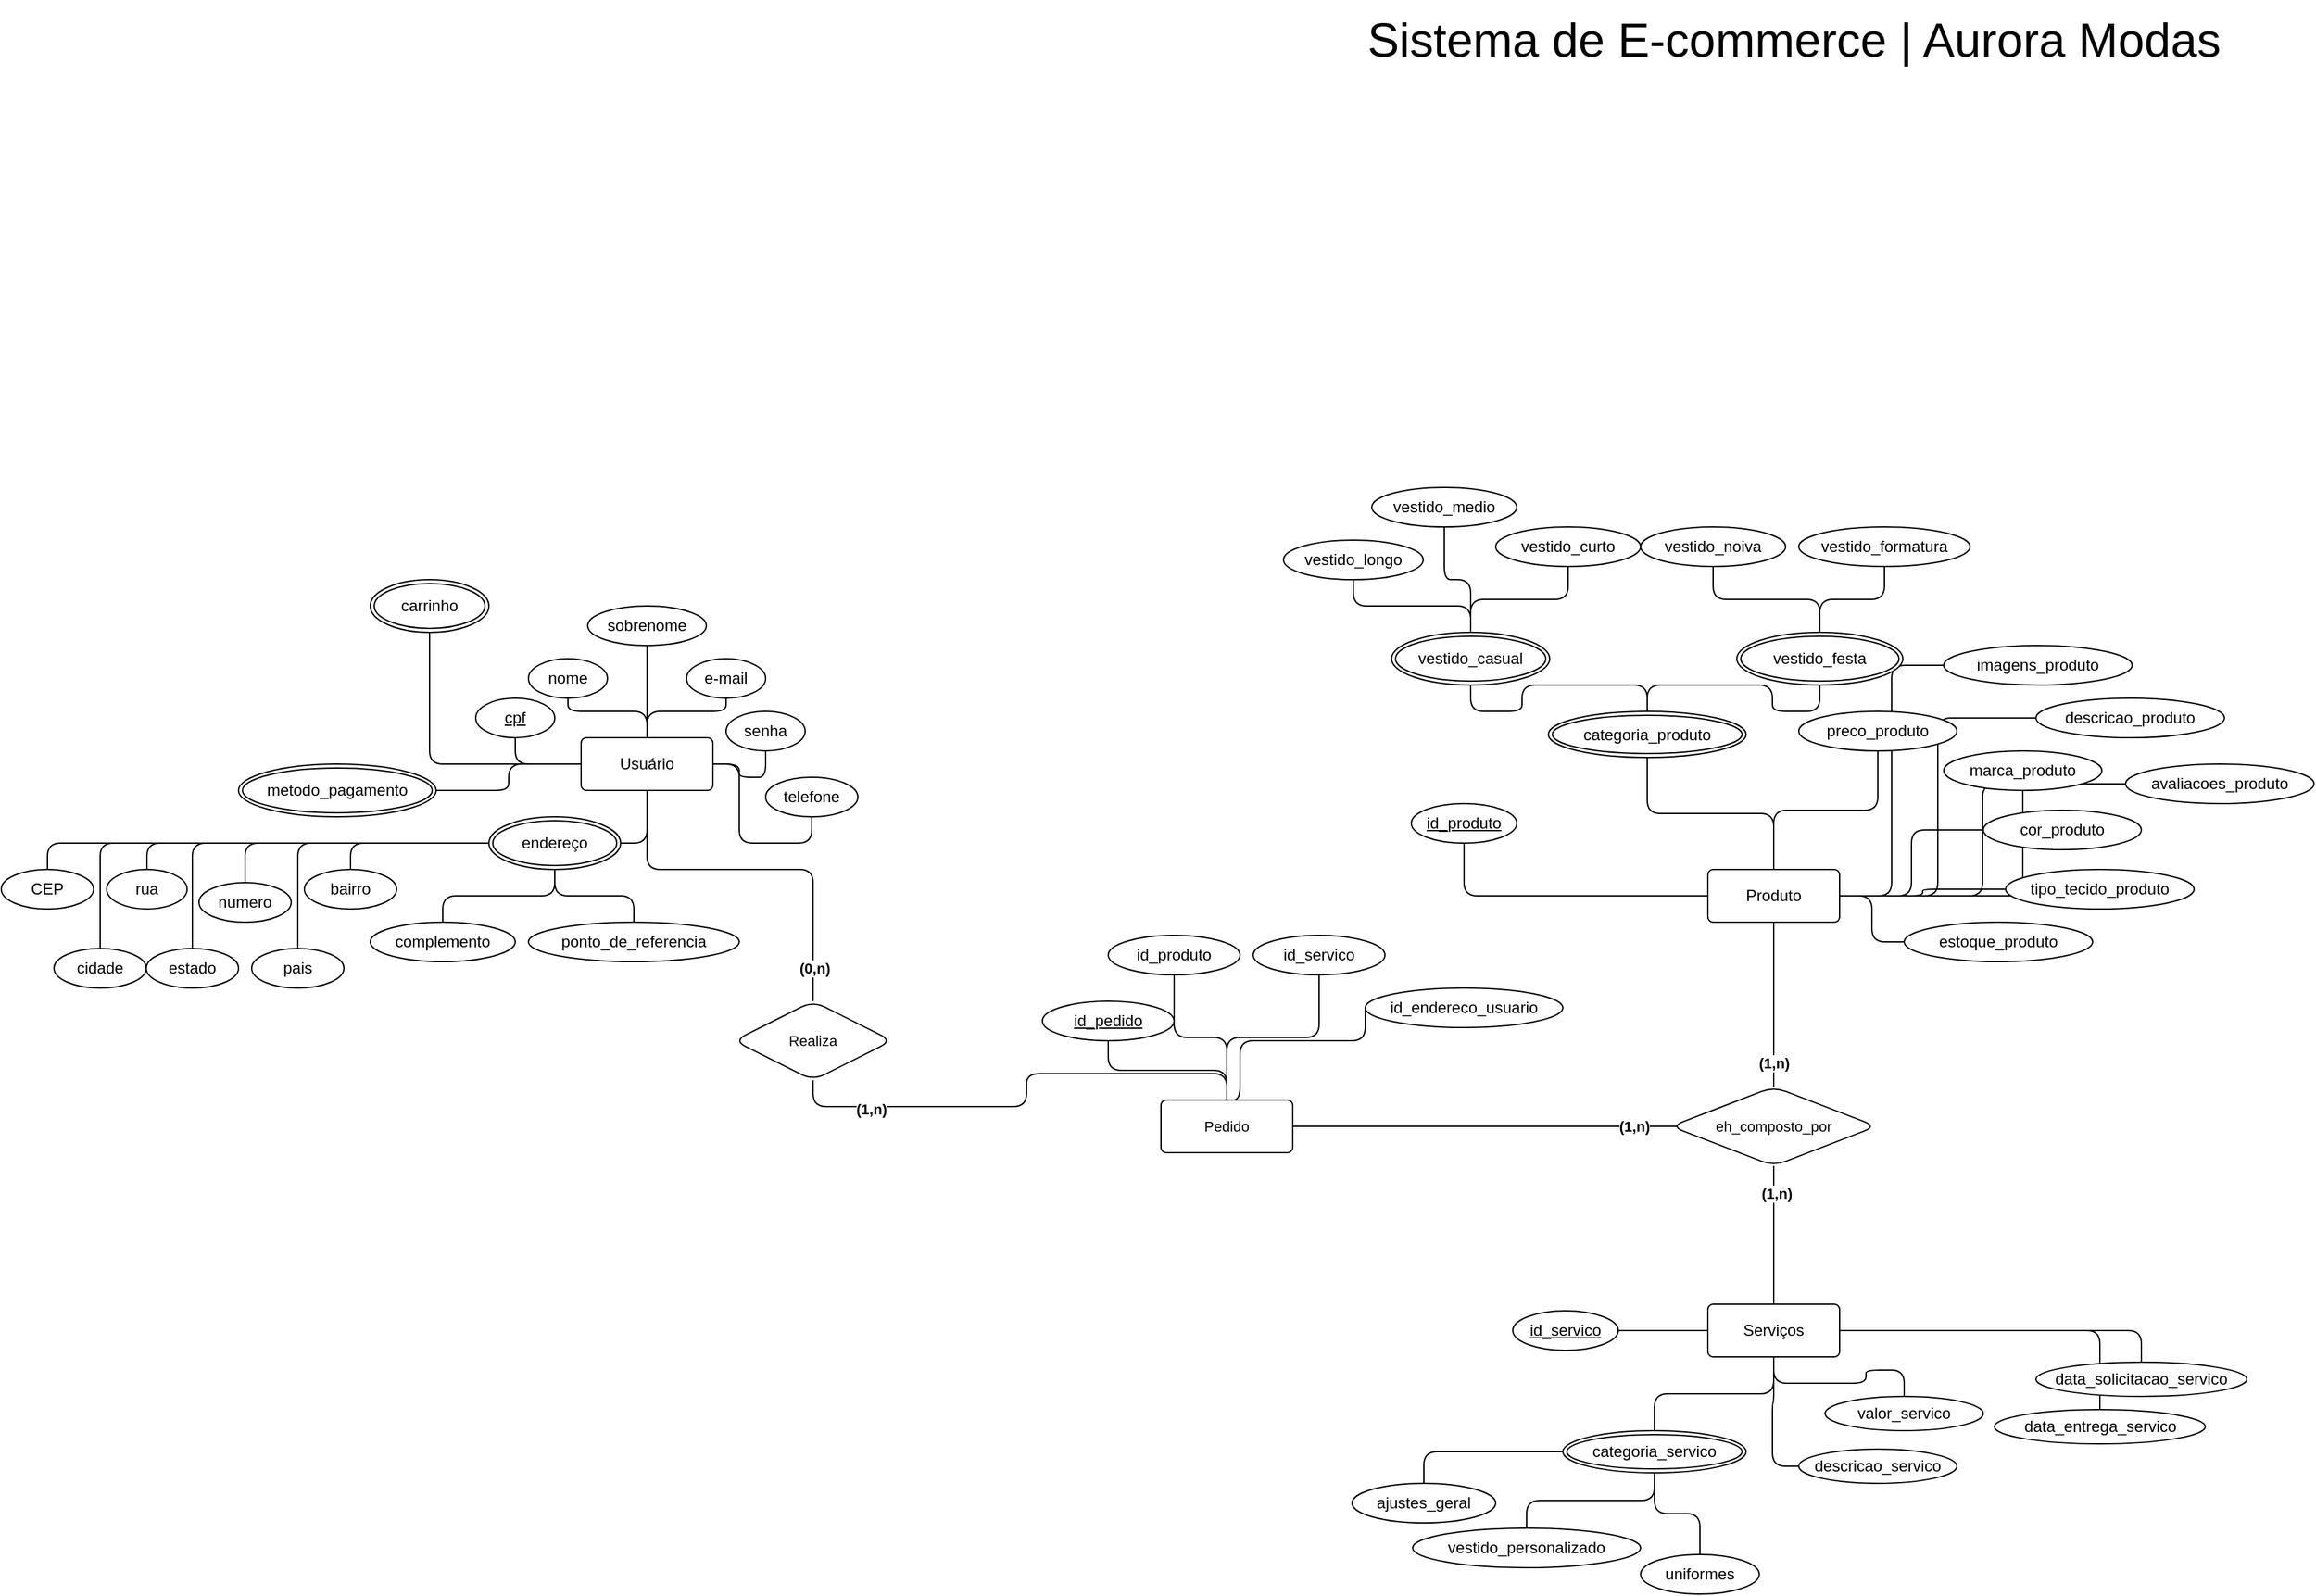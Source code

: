 <mxfile version="28.2.5">
  <diagram name="DER-modelo_conceitual" id="_IVKUvi_oqqvRrkZLEZQ">
    <mxGraphModel dx="2719" dy="2397" grid="1" gridSize="10" guides="1" tooltips="1" connect="1" arrows="1" fold="1" page="1" pageScale="1" pageWidth="827" pageHeight="1169" math="0" shadow="0">
      <root>
        <mxCell id="0" />
        <mxCell id="1" parent="0" />
        <mxCell id="jfpWovGagBecrgjIYNpG-1" value="&lt;span style=&quot;font-size: 36px;&quot;&gt;Sistema de E-commerce&amp;nbsp;&lt;/span&gt;&lt;span style=&quot;font-size: 36px; background-color: initial;&quot;&gt;| Aurora Modas&lt;/span&gt;" style="text;html=1;align=center;verticalAlign=middle;resizable=0;points=[];autosize=1;strokeColor=none;fillColor=none;rounded=1;labelBackgroundColor=none;" parent="1" vertex="1">
          <mxGeometry x="695" y="-270" width="670" height="60" as="geometry" />
        </mxCell>
        <mxCell id="jfpWovGagBecrgjIYNpG-4" style="edgeStyle=orthogonalEdgeStyle;rounded=1;orthogonalLoop=1;jettySize=auto;html=1;entryX=0.5;entryY=1;entryDx=0;entryDy=0;curved=0;endArrow=none;endFill=0;labelBackgroundColor=none;fontColor=default;" parent="1" source="jfpWovGagBecrgjIYNpG-2" target="jfpWovGagBecrgjIYNpG-3" edge="1">
          <mxGeometry relative="1" as="geometry" />
        </mxCell>
        <mxCell id="jfpWovGagBecrgjIYNpG-6" style="edgeStyle=orthogonalEdgeStyle;rounded=1;orthogonalLoop=1;jettySize=auto;html=1;entryX=0.5;entryY=1;entryDx=0;entryDy=0;curved=0;endArrow=none;endFill=0;labelBackgroundColor=none;fontColor=default;" parent="1" source="jfpWovGagBecrgjIYNpG-2" target="jfpWovGagBecrgjIYNpG-5" edge="1">
          <mxGeometry relative="1" as="geometry" />
        </mxCell>
        <mxCell id="jfpWovGagBecrgjIYNpG-10" style="edgeStyle=orthogonalEdgeStyle;rounded=1;orthogonalLoop=1;jettySize=auto;html=1;entryX=0.5;entryY=1;entryDx=0;entryDy=0;curved=0;endArrow=none;endFill=0;labelBackgroundColor=none;fontColor=default;" parent="1" source="jfpWovGagBecrgjIYNpG-2" target="jfpWovGagBecrgjIYNpG-9" edge="1">
          <mxGeometry relative="1" as="geometry" />
        </mxCell>
        <mxCell id="jfpWovGagBecrgjIYNpG-11" style="edgeStyle=orthogonalEdgeStyle;rounded=1;orthogonalLoop=1;jettySize=auto;html=1;entryX=0.5;entryY=1;entryDx=0;entryDy=0;curved=0;endArrow=none;endFill=0;labelBackgroundColor=none;fontColor=default;" parent="1" source="jfpWovGagBecrgjIYNpG-2" target="jfpWovGagBecrgjIYNpG-7" edge="1">
          <mxGeometry relative="1" as="geometry" />
        </mxCell>
        <mxCell id="jfpWovGagBecrgjIYNpG-12" style="edgeStyle=orthogonalEdgeStyle;rounded=1;orthogonalLoop=1;jettySize=auto;html=1;entryX=0.5;entryY=1;entryDx=0;entryDy=0;curved=0;endArrow=none;endFill=0;labelBackgroundColor=none;fontColor=default;" parent="1" source="jfpWovGagBecrgjIYNpG-2" target="jfpWovGagBecrgjIYNpG-8" edge="1">
          <mxGeometry relative="1" as="geometry" />
        </mxCell>
        <mxCell id="jfpWovGagBecrgjIYNpG-14" style="edgeStyle=orthogonalEdgeStyle;rounded=1;orthogonalLoop=1;jettySize=auto;html=1;entryX=1;entryY=0.5;entryDx=0;entryDy=0;curved=0;endArrow=none;endFill=0;labelBackgroundColor=none;fontColor=default;" parent="1" source="jfpWovGagBecrgjIYNpG-2" target="jfpWovGagBecrgjIYNpG-13" edge="1">
          <mxGeometry relative="1" as="geometry" />
        </mxCell>
        <mxCell id="jfpWovGagBecrgjIYNpG-38" style="edgeStyle=orthogonalEdgeStyle;rounded=1;orthogonalLoop=1;jettySize=auto;html=1;entryX=0.5;entryY=1;entryDx=0;entryDy=0;endArrow=none;endFill=0;curved=0;labelBackgroundColor=none;fontColor=default;" parent="1" source="jfpWovGagBecrgjIYNpG-2" target="jfpWovGagBecrgjIYNpG-37" edge="1">
          <mxGeometry relative="1" as="geometry" />
        </mxCell>
        <mxCell id="jfpWovGagBecrgjIYNpG-65" style="edgeStyle=orthogonalEdgeStyle;rounded=1;orthogonalLoop=1;jettySize=auto;html=1;endArrow=none;endFill=0;" parent="1" source="jfpWovGagBecrgjIYNpG-2" target="jfpWovGagBecrgjIYNpG-64" edge="1">
          <mxGeometry relative="1" as="geometry" />
        </mxCell>
        <mxCell id="jfpWovGagBecrgjIYNpG-93" style="edgeStyle=orthogonalEdgeStyle;rounded=1;orthogonalLoop=1;jettySize=auto;html=1;entryX=0.5;entryY=0;entryDx=0;entryDy=0;strokeColor=default;align=center;verticalAlign=middle;fontFamily=Helvetica;fontSize=11;fontColor=default;labelBackgroundColor=default;endArrow=none;endFill=0;" parent="1" source="jfpWovGagBecrgjIYNpG-2" target="jfpWovGagBecrgjIYNpG-91" edge="1">
          <mxGeometry relative="1" as="geometry">
            <Array as="points">
              <mxPoint x="160" y="390" />
              <mxPoint x="286" y="390" />
            </Array>
          </mxGeometry>
        </mxCell>
        <mxCell id="jfpWovGagBecrgjIYNpG-108" value="&lt;b&gt;(0,n)&lt;/b&gt;" style="edgeLabel;html=1;align=center;verticalAlign=middle;resizable=0;points=[];rounded=1;fontFamily=Helvetica;fontSize=11;fontColor=default;labelBackgroundColor=default;" parent="jfpWovGagBecrgjIYNpG-93" vertex="1" connectable="0">
          <mxGeometry x="0.821" y="1" relative="1" as="geometry">
            <mxPoint as="offset" />
          </mxGeometry>
        </mxCell>
        <mxCell id="jfpWovGagBecrgjIYNpG-101" style="edgeStyle=orthogonalEdgeStyle;rounded=1;orthogonalLoop=1;jettySize=auto;html=1;entryX=0.5;entryY=1;entryDx=0;entryDy=0;strokeColor=default;align=center;verticalAlign=middle;fontFamily=Helvetica;fontSize=11;fontColor=default;labelBackgroundColor=default;endArrow=none;endFill=0;" parent="1" source="jfpWovGagBecrgjIYNpG-2" target="jfpWovGagBecrgjIYNpG-99" edge="1">
          <mxGeometry relative="1" as="geometry" />
        </mxCell>
        <mxCell id="jfpWovGagBecrgjIYNpG-2" value="Usuário" style="rounded=1;arcSize=10;whiteSpace=wrap;html=1;align=center;labelBackgroundColor=none;" parent="1" vertex="1">
          <mxGeometry x="110" y="290" width="100" height="40" as="geometry" />
        </mxCell>
        <mxCell id="jfpWovGagBecrgjIYNpG-3" value="cpf" style="ellipse;whiteSpace=wrap;html=1;align=center;fontStyle=4;rounded=1;labelBackgroundColor=none;" parent="1" vertex="1">
          <mxGeometry x="30" y="260" width="60" height="30" as="geometry" />
        </mxCell>
        <mxCell id="jfpWovGagBecrgjIYNpG-5" value="nome" style="ellipse;whiteSpace=wrap;html=1;align=center;rounded=1;labelBackgroundColor=none;" parent="1" vertex="1">
          <mxGeometry x="70" y="230" width="60" height="30" as="geometry" />
        </mxCell>
        <mxCell id="jfpWovGagBecrgjIYNpG-7" value="e-mail" style="ellipse;whiteSpace=wrap;html=1;align=center;rounded=1;labelBackgroundColor=none;" parent="1" vertex="1">
          <mxGeometry x="190" y="230" width="60" height="30" as="geometry" />
        </mxCell>
        <mxCell id="jfpWovGagBecrgjIYNpG-8" value="senha" style="ellipse;whiteSpace=wrap;html=1;align=center;rounded=1;labelBackgroundColor=none;" parent="1" vertex="1">
          <mxGeometry x="220" y="270" width="60" height="30" as="geometry" />
        </mxCell>
        <mxCell id="jfpWovGagBecrgjIYNpG-9" value="telefone" style="ellipse;whiteSpace=wrap;html=1;align=center;rounded=1;labelBackgroundColor=none;" parent="1" vertex="1">
          <mxGeometry x="250" y="320" width="70" height="30" as="geometry" />
        </mxCell>
        <mxCell id="jfpWovGagBecrgjIYNpG-24" style="edgeStyle=orthogonalEdgeStyle;rounded=1;orthogonalLoop=1;jettySize=auto;html=1;entryX=0.5;entryY=0;entryDx=0;entryDy=0;curved=0;endArrow=none;endFill=0;labelBackgroundColor=none;fontColor=default;" parent="1" source="jfpWovGagBecrgjIYNpG-13" target="jfpWovGagBecrgjIYNpG-15" edge="1">
          <mxGeometry relative="1" as="geometry" />
        </mxCell>
        <mxCell id="jfpWovGagBecrgjIYNpG-26" style="edgeStyle=orthogonalEdgeStyle;rounded=1;orthogonalLoop=1;jettySize=auto;html=1;endArrow=none;endFill=0;curved=0;labelBackgroundColor=none;fontColor=default;" parent="1" source="jfpWovGagBecrgjIYNpG-13" target="jfpWovGagBecrgjIYNpG-17" edge="1">
          <mxGeometry relative="1" as="geometry" />
        </mxCell>
        <mxCell id="jfpWovGagBecrgjIYNpG-27" style="edgeStyle=orthogonalEdgeStyle;rounded=1;orthogonalLoop=1;jettySize=auto;html=1;entryX=0.5;entryY=0;entryDx=0;entryDy=0;curved=0;endArrow=none;endFill=0;labelBackgroundColor=none;fontColor=default;" parent="1" source="jfpWovGagBecrgjIYNpG-13" target="jfpWovGagBecrgjIYNpG-18" edge="1">
          <mxGeometry relative="1" as="geometry" />
        </mxCell>
        <mxCell id="jfpWovGagBecrgjIYNpG-28" style="edgeStyle=orthogonalEdgeStyle;rounded=1;orthogonalLoop=1;jettySize=auto;html=1;curved=0;endArrow=none;endFill=0;labelBackgroundColor=none;fontColor=default;" parent="1" source="jfpWovGagBecrgjIYNpG-13" target="jfpWovGagBecrgjIYNpG-22" edge="1">
          <mxGeometry relative="1" as="geometry" />
        </mxCell>
        <mxCell id="jfpWovGagBecrgjIYNpG-29" style="edgeStyle=orthogonalEdgeStyle;rounded=1;orthogonalLoop=1;jettySize=auto;html=1;curved=0;endArrow=none;endFill=0;labelBackgroundColor=none;fontColor=default;" parent="1" source="jfpWovGagBecrgjIYNpG-13" target="jfpWovGagBecrgjIYNpG-21" edge="1">
          <mxGeometry relative="1" as="geometry" />
        </mxCell>
        <mxCell id="jfpWovGagBecrgjIYNpG-30" style="edgeStyle=orthogonalEdgeStyle;rounded=1;orthogonalLoop=1;jettySize=auto;html=1;entryX=0.5;entryY=0;entryDx=0;entryDy=0;curved=0;endArrow=none;endFill=0;labelBackgroundColor=none;fontColor=default;" parent="1" source="jfpWovGagBecrgjIYNpG-13" target="jfpWovGagBecrgjIYNpG-20" edge="1">
          <mxGeometry relative="1" as="geometry" />
        </mxCell>
        <mxCell id="jfpWovGagBecrgjIYNpG-31" style="edgeStyle=orthogonalEdgeStyle;rounded=1;orthogonalLoop=1;jettySize=auto;html=1;curved=0;endArrow=none;endFill=0;labelBackgroundColor=none;fontColor=default;" parent="1" source="jfpWovGagBecrgjIYNpG-13" target="jfpWovGagBecrgjIYNpG-19" edge="1">
          <mxGeometry relative="1" as="geometry" />
        </mxCell>
        <mxCell id="jfpWovGagBecrgjIYNpG-32" style="edgeStyle=orthogonalEdgeStyle;rounded=1;orthogonalLoop=1;jettySize=auto;html=1;entryX=0.5;entryY=0;entryDx=0;entryDy=0;curved=0;endArrow=none;endFill=0;labelBackgroundColor=none;fontColor=default;" parent="1" source="jfpWovGagBecrgjIYNpG-13" target="jfpWovGagBecrgjIYNpG-23" edge="1">
          <mxGeometry relative="1" as="geometry" />
        </mxCell>
        <mxCell id="jfpWovGagBecrgjIYNpG-35" style="edgeStyle=orthogonalEdgeStyle;rounded=1;orthogonalLoop=1;jettySize=auto;html=1;entryX=0.5;entryY=0;entryDx=0;entryDy=0;curved=0;endArrow=none;endFill=0;labelBackgroundColor=none;fontColor=default;" parent="1" source="jfpWovGagBecrgjIYNpG-13" target="jfpWovGagBecrgjIYNpG-16" edge="1">
          <mxGeometry relative="1" as="geometry" />
        </mxCell>
        <mxCell id="jfpWovGagBecrgjIYNpG-13" value="endereço" style="ellipse;shape=doubleEllipse;margin=3;whiteSpace=wrap;html=1;align=center;rounded=1;labelBackgroundColor=none;" parent="1" vertex="1">
          <mxGeometry x="40" y="350" width="100" height="40" as="geometry" />
        </mxCell>
        <mxCell id="jfpWovGagBecrgjIYNpG-15" value="CEP" style="ellipse;whiteSpace=wrap;html=1;align=center;rounded=1;labelBackgroundColor=none;" parent="1" vertex="1">
          <mxGeometry x="-330" y="390" width="70" height="30" as="geometry" />
        </mxCell>
        <mxCell id="jfpWovGagBecrgjIYNpG-16" value="r&lt;span style=&quot;background-color: initial;&quot;&gt;ua&lt;/span&gt;" style="ellipse;whiteSpace=wrap;html=1;align=center;rounded=1;labelBackgroundColor=none;" parent="1" vertex="1">
          <mxGeometry x="-250" y="390" width="61" height="30" as="geometry" />
        </mxCell>
        <mxCell id="jfpWovGagBecrgjIYNpG-18" value="b&lt;span style=&quot;background-color: initial;&quot;&gt;airro&lt;/span&gt;" style="ellipse;whiteSpace=wrap;html=1;align=center;rounded=1;labelBackgroundColor=none;" parent="1" vertex="1">
          <mxGeometry x="-100" y="390" width="70" height="30" as="geometry" />
        </mxCell>
        <mxCell id="jfpWovGagBecrgjIYNpG-19" value="complemento" style="ellipse;whiteSpace=wrap;html=1;align=center;rounded=1;labelBackgroundColor=none;" parent="1" vertex="1">
          <mxGeometry x="-50" y="430" width="110" height="30" as="geometry" />
        </mxCell>
        <mxCell id="jfpWovGagBecrgjIYNpG-20" value="ponto_de_referencia" style="ellipse;whiteSpace=wrap;html=1;align=center;rounded=1;labelBackgroundColor=none;" parent="1" vertex="1">
          <mxGeometry x="70" y="430" width="160" height="30" as="geometry" />
        </mxCell>
        <mxCell id="jfpWovGagBecrgjIYNpG-21" value="cidade" style="ellipse;whiteSpace=wrap;html=1;align=center;rounded=1;labelBackgroundColor=none;" parent="1" vertex="1">
          <mxGeometry x="-290" y="450" width="70" height="30" as="geometry" />
        </mxCell>
        <mxCell id="jfpWovGagBecrgjIYNpG-22" value="estado" style="ellipse;whiteSpace=wrap;html=1;align=center;rounded=1;labelBackgroundColor=none;" parent="1" vertex="1">
          <mxGeometry x="-220" y="450" width="70" height="30" as="geometry" />
        </mxCell>
        <mxCell id="jfpWovGagBecrgjIYNpG-23" value="pais" style="ellipse;whiteSpace=wrap;html=1;align=center;rounded=1;labelBackgroundColor=none;" parent="1" vertex="1">
          <mxGeometry x="-140" y="450" width="70" height="30" as="geometry" />
        </mxCell>
        <mxCell id="jfpWovGagBecrgjIYNpG-17" value="numero" style="ellipse;whiteSpace=wrap;html=1;align=center;rounded=1;labelBackgroundColor=none;" parent="1" vertex="1">
          <mxGeometry x="-180" y="400" width="70" height="30" as="geometry" />
        </mxCell>
        <mxCell id="jfpWovGagBecrgjIYNpG-37" value="sobrenome" style="ellipse;whiteSpace=wrap;html=1;align=center;rounded=1;labelBackgroundColor=none;" parent="1" vertex="1">
          <mxGeometry x="115" y="190" width="90" height="30" as="geometry" />
        </mxCell>
        <mxCell id="jfpWovGagBecrgjIYNpG-66" style="edgeStyle=orthogonalEdgeStyle;rounded=1;orthogonalLoop=1;jettySize=auto;html=1;entryX=0.5;entryY=1;entryDx=0;entryDy=0;strokeColor=default;align=center;verticalAlign=middle;fontFamily=Helvetica;fontSize=11;fontColor=default;labelBackgroundColor=default;endArrow=none;endFill=0;" parent="1" source="jfpWovGagBecrgjIYNpG-41" target="jfpWovGagBecrgjIYNpG-44" edge="1">
          <mxGeometry relative="1" as="geometry" />
        </mxCell>
        <mxCell id="jfpWovGagBecrgjIYNpG-67" style="edgeStyle=orthogonalEdgeStyle;rounded=1;orthogonalLoop=1;jettySize=auto;html=1;entryX=0.5;entryY=1;entryDx=0;entryDy=0;strokeColor=default;align=center;verticalAlign=middle;fontFamily=Helvetica;fontSize=11;fontColor=default;labelBackgroundColor=default;endArrow=none;endFill=0;" parent="1" source="jfpWovGagBecrgjIYNpG-41" target="jfpWovGagBecrgjIYNpG-55" edge="1">
          <mxGeometry relative="1" as="geometry" />
        </mxCell>
        <mxCell id="jfpWovGagBecrgjIYNpG-68" style="edgeStyle=orthogonalEdgeStyle;rounded=1;orthogonalLoop=1;jettySize=auto;html=1;entryX=0.5;entryY=1;entryDx=0;entryDy=0;strokeColor=default;align=center;verticalAlign=middle;fontFamily=Helvetica;fontSize=11;fontColor=default;labelBackgroundColor=default;endArrow=none;endFill=0;" parent="1" source="jfpWovGagBecrgjIYNpG-41" target="jfpWovGagBecrgjIYNpG-56" edge="1">
          <mxGeometry relative="1" as="geometry" />
        </mxCell>
        <mxCell id="jfpWovGagBecrgjIYNpG-69" style="edgeStyle=orthogonalEdgeStyle;rounded=1;orthogonalLoop=1;jettySize=auto;html=1;entryX=0;entryY=0.5;entryDx=0;entryDy=0;strokeColor=default;align=center;verticalAlign=middle;fontFamily=Helvetica;fontSize=11;fontColor=default;labelBackgroundColor=default;endArrow=none;endFill=0;" parent="1" source="jfpWovGagBecrgjIYNpG-41" target="jfpWovGagBecrgjIYNpG-58" edge="1">
          <mxGeometry relative="1" as="geometry" />
        </mxCell>
        <mxCell id="jfpWovGagBecrgjIYNpG-70" style="edgeStyle=orthogonalEdgeStyle;rounded=1;orthogonalLoop=1;jettySize=auto;html=1;entryX=0;entryY=0.5;entryDx=0;entryDy=0;strokeColor=default;align=center;verticalAlign=middle;fontFamily=Helvetica;fontSize=11;fontColor=default;labelBackgroundColor=default;endArrow=none;endFill=0;" parent="1" source="jfpWovGagBecrgjIYNpG-41" target="jfpWovGagBecrgjIYNpG-59" edge="1">
          <mxGeometry relative="1" as="geometry" />
        </mxCell>
        <mxCell id="jfpWovGagBecrgjIYNpG-71" style="edgeStyle=orthogonalEdgeStyle;rounded=1;orthogonalLoop=1;jettySize=auto;html=1;entryX=0;entryY=0.5;entryDx=0;entryDy=0;strokeColor=default;align=center;verticalAlign=middle;fontFamily=Helvetica;fontSize=11;fontColor=default;labelBackgroundColor=default;endArrow=none;endFill=0;" parent="1" source="jfpWovGagBecrgjIYNpG-41" target="jfpWovGagBecrgjIYNpG-60" edge="1">
          <mxGeometry relative="1" as="geometry" />
        </mxCell>
        <mxCell id="jfpWovGagBecrgjIYNpG-72" style="edgeStyle=orthogonalEdgeStyle;rounded=1;orthogonalLoop=1;jettySize=auto;html=1;entryX=0;entryY=0.5;entryDx=0;entryDy=0;strokeColor=default;align=center;verticalAlign=middle;fontFamily=Helvetica;fontSize=11;fontColor=default;labelBackgroundColor=default;endArrow=none;endFill=0;" parent="1" source="jfpWovGagBecrgjIYNpG-41" target="jfpWovGagBecrgjIYNpG-63" edge="1">
          <mxGeometry relative="1" as="geometry" />
        </mxCell>
        <mxCell id="jfpWovGagBecrgjIYNpG-73" style="edgeStyle=orthogonalEdgeStyle;rounded=1;orthogonalLoop=1;jettySize=auto;html=1;entryX=0;entryY=0.5;entryDx=0;entryDy=0;strokeColor=default;align=center;verticalAlign=middle;fontFamily=Helvetica;fontSize=11;fontColor=default;labelBackgroundColor=default;endArrow=none;endFill=0;" parent="1" source="jfpWovGagBecrgjIYNpG-41" target="jfpWovGagBecrgjIYNpG-62" edge="1">
          <mxGeometry relative="1" as="geometry" />
        </mxCell>
        <mxCell id="jfpWovGagBecrgjIYNpG-74" style="edgeStyle=orthogonalEdgeStyle;rounded=1;orthogonalLoop=1;jettySize=auto;html=1;entryX=0;entryY=0.5;entryDx=0;entryDy=0;strokeColor=default;align=center;verticalAlign=middle;fontFamily=Helvetica;fontSize=11;fontColor=default;labelBackgroundColor=default;endArrow=none;endFill=0;" parent="1" source="jfpWovGagBecrgjIYNpG-41" target="jfpWovGagBecrgjIYNpG-61" edge="1">
          <mxGeometry relative="1" as="geometry" />
        </mxCell>
        <mxCell id="jfpWovGagBecrgjIYNpG-82" style="edgeStyle=orthogonalEdgeStyle;rounded=1;orthogonalLoop=1;jettySize=auto;html=1;entryX=0.5;entryY=1;entryDx=0;entryDy=0;strokeColor=default;align=center;verticalAlign=middle;fontFamily=Helvetica;fontSize=11;fontColor=default;labelBackgroundColor=default;endArrow=none;endFill=0;" parent="1" source="jfpWovGagBecrgjIYNpG-41" target="jfpWovGagBecrgjIYNpG-43" edge="1">
          <mxGeometry relative="1" as="geometry" />
        </mxCell>
        <mxCell id="jfpWovGagBecrgjIYNpG-41" value="Produto" style="rounded=1;arcSize=10;whiteSpace=wrap;html=1;align=center;labelBackgroundColor=none;" parent="1" vertex="1">
          <mxGeometry x="965" y="390" width="100" height="40" as="geometry" />
        </mxCell>
        <mxCell id="jfpWovGagBecrgjIYNpG-43" value="id_produto" style="ellipse;whiteSpace=wrap;html=1;align=center;fontStyle=4;rounded=1;" parent="1" vertex="1">
          <mxGeometry x="740" y="340" width="80" height="30" as="geometry" />
        </mxCell>
        <mxCell id="jfpWovGagBecrgjIYNpG-75" style="edgeStyle=orthogonalEdgeStyle;rounded=1;orthogonalLoop=1;jettySize=auto;html=1;entryX=0.5;entryY=1;entryDx=0;entryDy=0;strokeColor=default;align=center;verticalAlign=middle;fontFamily=Helvetica;fontSize=11;fontColor=default;labelBackgroundColor=default;endArrow=none;endFill=0;" parent="1" source="jfpWovGagBecrgjIYNpG-44" target="jfpWovGagBecrgjIYNpG-53" edge="1">
          <mxGeometry relative="1" as="geometry" />
        </mxCell>
        <mxCell id="jfpWovGagBecrgjIYNpG-76" style="edgeStyle=orthogonalEdgeStyle;rounded=1;orthogonalLoop=1;jettySize=auto;html=1;entryX=0.5;entryY=1;entryDx=0;entryDy=0;strokeColor=default;align=center;verticalAlign=middle;fontFamily=Helvetica;fontSize=11;fontColor=default;labelBackgroundColor=default;endArrow=none;endFill=0;" parent="1" source="jfpWovGagBecrgjIYNpG-44" target="jfpWovGagBecrgjIYNpG-54" edge="1">
          <mxGeometry relative="1" as="geometry" />
        </mxCell>
        <mxCell id="jfpWovGagBecrgjIYNpG-44" value="categoria_produto" style="ellipse;shape=doubleEllipse;margin=3;whiteSpace=wrap;html=1;align=center;rounded=1;" parent="1" vertex="1">
          <mxGeometry x="844" y="270" width="150" height="35" as="geometry" />
        </mxCell>
        <mxCell id="jfpWovGagBecrgjIYNpG-45" value="vestido_longo" style="ellipse;whiteSpace=wrap;html=1;align=center;rounded=1;" parent="1" vertex="1">
          <mxGeometry x="643" y="140" width="106" height="30" as="geometry" />
        </mxCell>
        <mxCell id="jfpWovGagBecrgjIYNpG-46" value="vestido_medio" style="ellipse;whiteSpace=wrap;html=1;align=center;rounded=1;" parent="1" vertex="1">
          <mxGeometry x="710" y="100" width="110" height="30" as="geometry" />
        </mxCell>
        <mxCell id="jfpWovGagBecrgjIYNpG-47" value="vestido_curto" style="ellipse;whiteSpace=wrap;html=1;align=center;rounded=1;" parent="1" vertex="1">
          <mxGeometry x="804" y="130" width="110" height="30" as="geometry" />
        </mxCell>
        <mxCell id="jfpWovGagBecrgjIYNpG-83" style="edgeStyle=orthogonalEdgeStyle;rounded=1;orthogonalLoop=1;jettySize=auto;html=1;strokeColor=default;align=center;verticalAlign=middle;fontFamily=Helvetica;fontSize=11;fontColor=default;labelBackgroundColor=default;endArrow=none;endFill=0;" parent="1" source="jfpWovGagBecrgjIYNpG-48" target="jfpWovGagBecrgjIYNpG-50" edge="1">
          <mxGeometry relative="1" as="geometry" />
        </mxCell>
        <mxCell id="jfpWovGagBecrgjIYNpG-84" style="edgeStyle=orthogonalEdgeStyle;rounded=1;orthogonalLoop=1;jettySize=auto;html=1;entryX=1;entryY=0.5;entryDx=0;entryDy=0;strokeColor=default;align=center;verticalAlign=middle;fontFamily=Helvetica;fontSize=11;fontColor=default;labelBackgroundColor=default;endArrow=none;endFill=0;" parent="1" source="jfpWovGagBecrgjIYNpG-48" target="jfpWovGagBecrgjIYNpG-49" edge="1">
          <mxGeometry relative="1" as="geometry" />
        </mxCell>
        <mxCell id="jfpWovGagBecrgjIYNpG-90" style="edgeStyle=orthogonalEdgeStyle;rounded=1;orthogonalLoop=1;jettySize=auto;html=1;entryX=0.5;entryY=0;entryDx=0;entryDy=0;strokeColor=default;align=center;verticalAlign=middle;fontFamily=Helvetica;fontSize=11;fontColor=default;labelBackgroundColor=default;endArrow=none;endFill=0;" parent="1" source="jfpWovGagBecrgjIYNpG-48" target="jfpWovGagBecrgjIYNpG-89" edge="1">
          <mxGeometry relative="1" as="geometry" />
        </mxCell>
        <mxCell id="jfpWovGagBecrgjIYNpG-118" style="edgeStyle=orthogonalEdgeStyle;rounded=1;orthogonalLoop=1;jettySize=auto;html=1;strokeColor=default;align=center;verticalAlign=middle;fontFamily=Helvetica;fontSize=11;fontColor=default;labelBackgroundColor=default;endArrow=none;endFill=0;" parent="1" source="jfpWovGagBecrgjIYNpG-48" target="jfpWovGagBecrgjIYNpG-117" edge="1">
          <mxGeometry relative="1" as="geometry" />
        </mxCell>
        <mxCell id="jfpWovGagBecrgjIYNpG-120" style="edgeStyle=orthogonalEdgeStyle;rounded=1;orthogonalLoop=1;jettySize=auto;html=1;entryX=0.5;entryY=0;entryDx=0;entryDy=0;strokeColor=default;align=center;verticalAlign=middle;fontFamily=Helvetica;fontSize=11;fontColor=default;labelBackgroundColor=default;endArrow=none;endFill=0;" parent="1" source="jfpWovGagBecrgjIYNpG-48" target="jfpWovGagBecrgjIYNpG-119" edge="1">
          <mxGeometry relative="1" as="geometry" />
        </mxCell>
        <mxCell id="jfpWovGagBecrgjIYNpG-122" style="edgeStyle=orthogonalEdgeStyle;rounded=1;orthogonalLoop=1;jettySize=auto;html=1;strokeColor=default;align=center;verticalAlign=middle;fontFamily=Helvetica;fontSize=11;fontColor=default;labelBackgroundColor=default;endArrow=none;endFill=0;entryX=0;entryY=0.5;entryDx=0;entryDy=0;" parent="1" source="jfpWovGagBecrgjIYNpG-48" target="jfpWovGagBecrgjIYNpG-121" edge="1">
          <mxGeometry relative="1" as="geometry" />
        </mxCell>
        <mxCell id="jfpWovGagBecrgjIYNpG-48" value="Serviç&lt;span style=&quot;background-color: initial;&quot;&gt;os&lt;/span&gt;" style="rounded=1;arcSize=10;whiteSpace=wrap;html=1;align=center;labelBackgroundColor=none;" parent="1" vertex="1">
          <mxGeometry x="965" y="720" width="100" height="40" as="geometry" />
        </mxCell>
        <mxCell id="jfpWovGagBecrgjIYNpG-49" value="id_servico" style="ellipse;whiteSpace=wrap;html=1;align=center;fontStyle=4;rounded=1;" parent="1" vertex="1">
          <mxGeometry x="817" y="725" width="80" height="30" as="geometry" />
        </mxCell>
        <mxCell id="jfpWovGagBecrgjIYNpG-87" style="edgeStyle=orthogonalEdgeStyle;rounded=1;orthogonalLoop=1;jettySize=auto;html=1;entryX=0.5;entryY=0;entryDx=0;entryDy=0;strokeColor=default;align=center;verticalAlign=middle;fontFamily=Helvetica;fontSize=11;fontColor=default;labelBackgroundColor=default;endArrow=none;endFill=0;" parent="1" source="jfpWovGagBecrgjIYNpG-50" target="jfpWovGagBecrgjIYNpG-85" edge="1">
          <mxGeometry relative="1" as="geometry" />
        </mxCell>
        <mxCell id="jfpWovGagBecrgjIYNpG-88" style="edgeStyle=orthogonalEdgeStyle;rounded=1;orthogonalLoop=1;jettySize=auto;html=1;entryX=0.5;entryY=0;entryDx=0;entryDy=0;strokeColor=default;align=center;verticalAlign=middle;fontFamily=Helvetica;fontSize=11;fontColor=default;labelBackgroundColor=default;endArrow=none;endFill=0;" parent="1" source="jfpWovGagBecrgjIYNpG-50" target="jfpWovGagBecrgjIYNpG-86" edge="1">
          <mxGeometry relative="1" as="geometry" />
        </mxCell>
        <mxCell id="jfpWovGagBecrgjIYNpG-125" style="edgeStyle=orthogonalEdgeStyle;rounded=1;orthogonalLoop=1;jettySize=auto;html=1;entryX=0.5;entryY=0;entryDx=0;entryDy=0;strokeColor=default;align=center;verticalAlign=middle;fontFamily=Helvetica;fontSize=11;fontColor=default;labelBackgroundColor=default;endArrow=none;endFill=0;" parent="1" source="jfpWovGagBecrgjIYNpG-50" target="jfpWovGagBecrgjIYNpG-124" edge="1">
          <mxGeometry relative="1" as="geometry" />
        </mxCell>
        <mxCell id="jfpWovGagBecrgjIYNpG-50" value="categoria_servico" style="ellipse;shape=doubleEllipse;margin=3;whiteSpace=wrap;html=1;align=center;rounded=1;" parent="1" vertex="1">
          <mxGeometry x="855" y="816" width="139" height="32" as="geometry" />
        </mxCell>
        <mxCell id="jfpWovGagBecrgjIYNpG-51" value="vestido_noiva" style="ellipse;whiteSpace=wrap;html=1;align=center;rounded=1;" parent="1" vertex="1">
          <mxGeometry x="914" y="130" width="110" height="30" as="geometry" />
        </mxCell>
        <mxCell id="jfpWovGagBecrgjIYNpG-52" value="vestido_formatura" style="ellipse;whiteSpace=wrap;html=1;align=center;rounded=1;" parent="1" vertex="1">
          <mxGeometry x="1034" y="130" width="130" height="30" as="geometry" />
        </mxCell>
        <mxCell id="jfpWovGagBecrgjIYNpG-77" style="edgeStyle=orthogonalEdgeStyle;rounded=1;orthogonalLoop=1;jettySize=auto;html=1;entryX=0.5;entryY=1;entryDx=0;entryDy=0;strokeColor=default;align=center;verticalAlign=middle;fontFamily=Helvetica;fontSize=11;fontColor=default;labelBackgroundColor=default;endArrow=none;endFill=0;" parent="1" source="jfpWovGagBecrgjIYNpG-53" target="jfpWovGagBecrgjIYNpG-45" edge="1">
          <mxGeometry relative="1" as="geometry" />
        </mxCell>
        <mxCell id="jfpWovGagBecrgjIYNpG-78" style="edgeStyle=orthogonalEdgeStyle;rounded=1;orthogonalLoop=1;jettySize=auto;html=1;strokeColor=default;align=center;verticalAlign=middle;fontFamily=Helvetica;fontSize=11;fontColor=default;labelBackgroundColor=default;endArrow=none;endFill=0;" parent="1" source="jfpWovGagBecrgjIYNpG-53" target="jfpWovGagBecrgjIYNpG-46" edge="1">
          <mxGeometry relative="1" as="geometry" />
        </mxCell>
        <mxCell id="jfpWovGagBecrgjIYNpG-79" style="edgeStyle=orthogonalEdgeStyle;rounded=1;orthogonalLoop=1;jettySize=auto;html=1;entryX=0.5;entryY=1;entryDx=0;entryDy=0;strokeColor=default;align=center;verticalAlign=middle;fontFamily=Helvetica;fontSize=11;fontColor=default;labelBackgroundColor=default;endArrow=none;endFill=0;" parent="1" source="jfpWovGagBecrgjIYNpG-53" target="jfpWovGagBecrgjIYNpG-47" edge="1">
          <mxGeometry relative="1" as="geometry" />
        </mxCell>
        <mxCell id="jfpWovGagBecrgjIYNpG-53" value="vestido_casual" style="ellipse;shape=doubleEllipse;margin=3;whiteSpace=wrap;html=1;align=center;rounded=1;" parent="1" vertex="1">
          <mxGeometry x="725" y="210" width="120" height="40" as="geometry" />
        </mxCell>
        <mxCell id="jfpWovGagBecrgjIYNpG-80" style="edgeStyle=orthogonalEdgeStyle;rounded=1;orthogonalLoop=1;jettySize=auto;html=1;entryX=0.5;entryY=1;entryDx=0;entryDy=0;strokeColor=default;align=center;verticalAlign=middle;fontFamily=Helvetica;fontSize=11;fontColor=default;labelBackgroundColor=default;endArrow=none;endFill=0;" parent="1" source="jfpWovGagBecrgjIYNpG-54" target="jfpWovGagBecrgjIYNpG-51" edge="1">
          <mxGeometry relative="1" as="geometry" />
        </mxCell>
        <mxCell id="jfpWovGagBecrgjIYNpG-81" style="edgeStyle=orthogonalEdgeStyle;rounded=1;orthogonalLoop=1;jettySize=auto;html=1;entryX=0.5;entryY=1;entryDx=0;entryDy=0;strokeColor=default;align=center;verticalAlign=middle;fontFamily=Helvetica;fontSize=11;fontColor=default;labelBackgroundColor=default;endArrow=none;endFill=0;" parent="1" source="jfpWovGagBecrgjIYNpG-54" target="jfpWovGagBecrgjIYNpG-52" edge="1">
          <mxGeometry relative="1" as="geometry" />
        </mxCell>
        <mxCell id="jfpWovGagBecrgjIYNpG-54" value="vestido_festa" style="ellipse;shape=doubleEllipse;margin=3;whiteSpace=wrap;html=1;align=center;rounded=1;" parent="1" vertex="1">
          <mxGeometry x="987" y="210" width="126" height="40" as="geometry" />
        </mxCell>
        <mxCell id="jfpWovGagBecrgjIYNpG-55" value="preco_produto" style="ellipse;whiteSpace=wrap;html=1;align=center;rounded=1;" parent="1" vertex="1">
          <mxGeometry x="1034" y="270" width="120" height="30" as="geometry" />
        </mxCell>
        <mxCell id="jfpWovGagBecrgjIYNpG-56" value="marca_produto" style="ellipse;whiteSpace=wrap;html=1;align=center;rounded=1;" parent="1" vertex="1">
          <mxGeometry x="1144" y="300" width="120" height="30" as="geometry" />
        </mxCell>
        <mxCell id="jfpWovGagBecrgjIYNpG-58" value="cor_produto" style="ellipse;whiteSpace=wrap;html=1;align=center;rounded=1;" parent="1" vertex="1">
          <mxGeometry x="1174" y="345" width="120" height="30" as="geometry" />
        </mxCell>
        <mxCell id="jfpWovGagBecrgjIYNpG-59" value="tipo_tecido_produto" style="ellipse;whiteSpace=wrap;html=1;align=center;rounded=1;" parent="1" vertex="1">
          <mxGeometry x="1191" y="390" width="143" height="30" as="geometry" />
        </mxCell>
        <mxCell id="jfpWovGagBecrgjIYNpG-60" value="estoque_produto" style="ellipse;whiteSpace=wrap;html=1;align=center;rounded=1;" parent="1" vertex="1">
          <mxGeometry x="1114" y="430" width="143" height="30" as="geometry" />
        </mxCell>
        <mxCell id="jfpWovGagBecrgjIYNpG-61" value="imagens_produto" style="ellipse;whiteSpace=wrap;html=1;align=center;rounded=1;" parent="1" vertex="1">
          <mxGeometry x="1144" y="220" width="143" height="30" as="geometry" />
        </mxCell>
        <mxCell id="jfpWovGagBecrgjIYNpG-62" value="descricao_produto" style="ellipse;whiteSpace=wrap;html=1;align=center;rounded=1;" parent="1" vertex="1">
          <mxGeometry x="1214" y="260" width="143" height="30" as="geometry" />
        </mxCell>
        <mxCell id="jfpWovGagBecrgjIYNpG-63" value="avaliacoes_produto" style="ellipse;whiteSpace=wrap;html=1;align=center;rounded=1;" parent="1" vertex="1">
          <mxGeometry x="1282" y="310" width="143" height="30" as="geometry" />
        </mxCell>
        <mxCell id="jfpWovGagBecrgjIYNpG-64" value="metodo_pagamento" style="ellipse;shape=doubleEllipse;margin=3;whiteSpace=wrap;html=1;align=center;rounded=1;labelBackgroundColor=none;" parent="1" vertex="1">
          <mxGeometry x="-150" y="310" width="150" height="40" as="geometry" />
        </mxCell>
        <mxCell id="jfpWovGagBecrgjIYNpG-85" value="ajustes_geral" style="ellipse;whiteSpace=wrap;html=1;align=center;rounded=1;" parent="1" vertex="1">
          <mxGeometry x="695" y="856" width="109" height="30" as="geometry" />
        </mxCell>
        <mxCell id="jfpWovGagBecrgjIYNpG-86" value="vestido_personalizado" style="ellipse;whiteSpace=wrap;html=1;align=center;rounded=1;" parent="1" vertex="1">
          <mxGeometry x="741" y="890" width="173" height="30" as="geometry" />
        </mxCell>
        <mxCell id="jfpWovGagBecrgjIYNpG-89" value="valor_servico" style="ellipse;whiteSpace=wrap;html=1;align=center;rounded=1;" parent="1" vertex="1">
          <mxGeometry x="1054" y="790" width="120" height="26" as="geometry" />
        </mxCell>
        <mxCell id="jfpWovGagBecrgjIYNpG-94" style="edgeStyle=orthogonalEdgeStyle;rounded=1;orthogonalLoop=1;jettySize=auto;html=1;strokeColor=default;align=center;verticalAlign=middle;fontFamily=Helvetica;fontSize=11;fontColor=default;labelBackgroundColor=default;endArrow=none;endFill=0;exitX=0.5;exitY=1;exitDx=0;exitDy=0;" parent="1" source="jfpWovGagBecrgjIYNpG-91" target="jfpWovGagBecrgjIYNpG-92" edge="1">
          <mxGeometry relative="1" as="geometry">
            <mxPoint x="346" y="520" as="sourcePoint" />
          </mxGeometry>
        </mxCell>
        <mxCell id="jfpWovGagBecrgjIYNpG-107" value="&lt;b&gt;(1,n)&lt;/b&gt;" style="edgeLabel;html=1;align=center;verticalAlign=middle;resizable=0;points=[];rounded=1;fontFamily=Helvetica;fontSize=11;fontColor=default;labelBackgroundColor=default;" parent="jfpWovGagBecrgjIYNpG-94" vertex="1" connectable="0">
          <mxGeometry x="-0.662" y="-2" relative="1" as="geometry">
            <mxPoint as="offset" />
          </mxGeometry>
        </mxCell>
        <mxCell id="jfpWovGagBecrgjIYNpG-91" value="Realiza" style="shape=rhombus;perimeter=rhombusPerimeter;whiteSpace=wrap;html=1;align=center;rounded=1;fontFamily=Helvetica;fontSize=11;fontColor=default;labelBackgroundColor=default;" parent="1" vertex="1">
          <mxGeometry x="226" y="490" width="120" height="60" as="geometry" />
        </mxCell>
        <mxCell id="jfpWovGagBecrgjIYNpG-102" style="edgeStyle=orthogonalEdgeStyle;rounded=1;orthogonalLoop=1;jettySize=auto;html=1;entryX=0.5;entryY=1;entryDx=0;entryDy=0;strokeColor=default;align=center;verticalAlign=middle;fontFamily=Helvetica;fontSize=11;fontColor=default;labelBackgroundColor=default;endArrow=none;endFill=0;" parent="1" source="jfpWovGagBecrgjIYNpG-92" target="jfpWovGagBecrgjIYNpG-98" edge="1">
          <mxGeometry relative="1" as="geometry" />
        </mxCell>
        <mxCell id="jfpWovGagBecrgjIYNpG-103" style="edgeStyle=orthogonalEdgeStyle;rounded=1;orthogonalLoop=1;jettySize=auto;html=1;strokeColor=default;align=center;verticalAlign=middle;fontFamily=Helvetica;fontSize=11;fontColor=default;labelBackgroundColor=default;endArrow=none;endFill=0;" parent="1" source="jfpWovGagBecrgjIYNpG-92" target="jfpWovGagBecrgjIYNpG-95" edge="1">
          <mxGeometry relative="1" as="geometry" />
        </mxCell>
        <mxCell id="jfpWovGagBecrgjIYNpG-104" style="edgeStyle=orthogonalEdgeStyle;rounded=1;orthogonalLoop=1;jettySize=auto;html=1;strokeColor=default;align=center;verticalAlign=middle;fontFamily=Helvetica;fontSize=11;fontColor=default;labelBackgroundColor=default;endArrow=none;endFill=0;" parent="1" source="jfpWovGagBecrgjIYNpG-92" target="jfpWovGagBecrgjIYNpG-96" edge="1">
          <mxGeometry relative="1" as="geometry" />
        </mxCell>
        <mxCell id="jfpWovGagBecrgjIYNpG-105" style="edgeStyle=orthogonalEdgeStyle;rounded=1;orthogonalLoop=1;jettySize=auto;html=1;entryX=0;entryY=0.5;entryDx=0;entryDy=0;strokeColor=default;align=center;verticalAlign=middle;fontFamily=Helvetica;fontSize=11;fontColor=default;labelBackgroundColor=default;endArrow=none;endFill=0;exitX=0.5;exitY=0;exitDx=0;exitDy=0;" parent="1" source="jfpWovGagBecrgjIYNpG-92" target="jfpWovGagBecrgjIYNpG-97" edge="1">
          <mxGeometry relative="1" as="geometry">
            <Array as="points">
              <mxPoint x="610" y="520" />
              <mxPoint x="705" y="520" />
            </Array>
          </mxGeometry>
        </mxCell>
        <mxCell id="jfpWovGagBecrgjIYNpG-113" style="edgeStyle=orthogonalEdgeStyle;rounded=1;orthogonalLoop=1;jettySize=auto;html=1;strokeColor=default;align=center;verticalAlign=middle;fontFamily=Helvetica;fontSize=11;fontColor=default;labelBackgroundColor=default;endArrow=none;endFill=0;entryX=0.083;entryY=0.5;entryDx=0;entryDy=0;entryPerimeter=0;" parent="1" source="jfpWovGagBecrgjIYNpG-92" target="jfpWovGagBecrgjIYNpG-110" edge="1">
          <mxGeometry relative="1" as="geometry" />
        </mxCell>
        <mxCell id="jfpWovGagBecrgjIYNpG-114" value="&lt;b&gt;(1,n)&lt;/b&gt;" style="edgeLabel;html=1;align=center;verticalAlign=middle;resizable=0;points=[];rounded=1;fontFamily=Helvetica;fontSize=11;fontColor=default;labelBackgroundColor=default;" parent="jfpWovGagBecrgjIYNpG-113" vertex="1" connectable="0">
          <mxGeometry x="0.723" relative="1" as="geometry">
            <mxPoint as="offset" />
          </mxGeometry>
        </mxCell>
        <mxCell id="jfpWovGagBecrgjIYNpG-92" value="Pedido" style="rounded=1;arcSize=10;whiteSpace=wrap;html=1;align=center;fontFamily=Helvetica;fontSize=11;fontColor=default;labelBackgroundColor=default;" parent="1" vertex="1">
          <mxGeometry x="550" y="565" width="100" height="40" as="geometry" />
        </mxCell>
        <mxCell id="jfpWovGagBecrgjIYNpG-95" value="id_produto" style="ellipse;whiteSpace=wrap;html=1;align=center;rounded=1;" parent="1" vertex="1">
          <mxGeometry x="510" y="440" width="100" height="30" as="geometry" />
        </mxCell>
        <mxCell id="jfpWovGagBecrgjIYNpG-96" value="id_servico" style="ellipse;whiteSpace=wrap;html=1;align=center;rounded=1;" parent="1" vertex="1">
          <mxGeometry x="620" y="440" width="100" height="30" as="geometry" />
        </mxCell>
        <mxCell id="jfpWovGagBecrgjIYNpG-97" value="id_endereco_usuario" style="ellipse;whiteSpace=wrap;html=1;align=center;rounded=1;" parent="1" vertex="1">
          <mxGeometry x="705" y="480" width="150" height="30" as="geometry" />
        </mxCell>
        <mxCell id="jfpWovGagBecrgjIYNpG-98" value="&lt;u&gt;id_pedido&lt;/u&gt;" style="ellipse;whiteSpace=wrap;html=1;align=center;rounded=1;" parent="1" vertex="1">
          <mxGeometry x="460" y="490" width="100" height="30" as="geometry" />
        </mxCell>
        <mxCell id="jfpWovGagBecrgjIYNpG-99" value="carrinho" style="ellipse;shape=doubleEllipse;margin=3;whiteSpace=wrap;html=1;align=center;rounded=1;labelBackgroundColor=none;" parent="1" vertex="1">
          <mxGeometry x="-50" y="170" width="90" height="40" as="geometry" />
        </mxCell>
        <mxCell id="jfpWovGagBecrgjIYNpG-111" style="edgeStyle=orthogonalEdgeStyle;rounded=1;orthogonalLoop=1;jettySize=auto;html=1;entryX=0.5;entryY=0;entryDx=0;entryDy=0;strokeColor=default;align=center;verticalAlign=middle;fontFamily=Helvetica;fontSize=11;fontColor=default;labelBackgroundColor=default;endArrow=none;endFill=0;" parent="1" source="jfpWovGagBecrgjIYNpG-110" target="jfpWovGagBecrgjIYNpG-48" edge="1">
          <mxGeometry relative="1" as="geometry" />
        </mxCell>
        <mxCell id="jfpWovGagBecrgjIYNpG-116" value="&lt;b&gt;(1,n)&lt;/b&gt;" style="edgeLabel;html=1;align=center;verticalAlign=middle;resizable=0;points=[];rounded=1;fontFamily=Helvetica;fontSize=11;fontColor=default;labelBackgroundColor=default;" parent="jfpWovGagBecrgjIYNpG-111" vertex="1" connectable="0">
          <mxGeometry x="-0.604" y="2" relative="1" as="geometry">
            <mxPoint as="offset" />
          </mxGeometry>
        </mxCell>
        <mxCell id="jfpWovGagBecrgjIYNpG-112" style="edgeStyle=orthogonalEdgeStyle;rounded=1;orthogonalLoop=1;jettySize=auto;html=1;entryX=0.5;entryY=1;entryDx=0;entryDy=0;strokeColor=default;align=center;verticalAlign=middle;fontFamily=Helvetica;fontSize=11;fontColor=default;labelBackgroundColor=default;endArrow=none;endFill=0;" parent="1" source="jfpWovGagBecrgjIYNpG-110" target="jfpWovGagBecrgjIYNpG-41" edge="1">
          <mxGeometry relative="1" as="geometry" />
        </mxCell>
        <mxCell id="jfpWovGagBecrgjIYNpG-115" value="&lt;b&gt;(1,n)&lt;/b&gt;" style="edgeLabel;html=1;align=center;verticalAlign=middle;resizable=0;points=[];rounded=1;fontFamily=Helvetica;fontSize=11;fontColor=default;labelBackgroundColor=default;" parent="jfpWovGagBecrgjIYNpG-112" vertex="1" connectable="0">
          <mxGeometry x="-0.708" relative="1" as="geometry">
            <mxPoint as="offset" />
          </mxGeometry>
        </mxCell>
        <mxCell id="jfpWovGagBecrgjIYNpG-110" value="eh_composto_por" style="shape=rhombus;perimeter=rhombusPerimeter;whiteSpace=wrap;html=1;align=center;rounded=1;fontFamily=Helvetica;fontSize=11;fontColor=default;labelBackgroundColor=default;" parent="1" vertex="1">
          <mxGeometry x="937" y="555" width="156" height="60" as="geometry" />
        </mxCell>
        <mxCell id="jfpWovGagBecrgjIYNpG-117" value="data_entrega_servico" style="ellipse;whiteSpace=wrap;html=1;align=center;rounded=1;" parent="1" vertex="1">
          <mxGeometry x="1182.5" y="800" width="160" height="26" as="geometry" />
        </mxCell>
        <mxCell id="jfpWovGagBecrgjIYNpG-119" value="data_solicitacao_servico" style="ellipse;whiteSpace=wrap;html=1;align=center;rounded=1;" parent="1" vertex="1">
          <mxGeometry x="1214" y="764" width="160" height="26" as="geometry" />
        </mxCell>
        <mxCell id="jfpWovGagBecrgjIYNpG-121" value="descricao_servico" style="ellipse;whiteSpace=wrap;html=1;align=center;rounded=1;" parent="1" vertex="1">
          <mxGeometry x="1034" y="830" width="120" height="26" as="geometry" />
        </mxCell>
        <mxCell id="jfpWovGagBecrgjIYNpG-124" value="uniformes" style="ellipse;whiteSpace=wrap;html=1;align=center;rounded=1;" parent="1" vertex="1">
          <mxGeometry x="914" y="910" width="90" height="30" as="geometry" />
        </mxCell>
      </root>
    </mxGraphModel>
  </diagram>
</mxfile>
